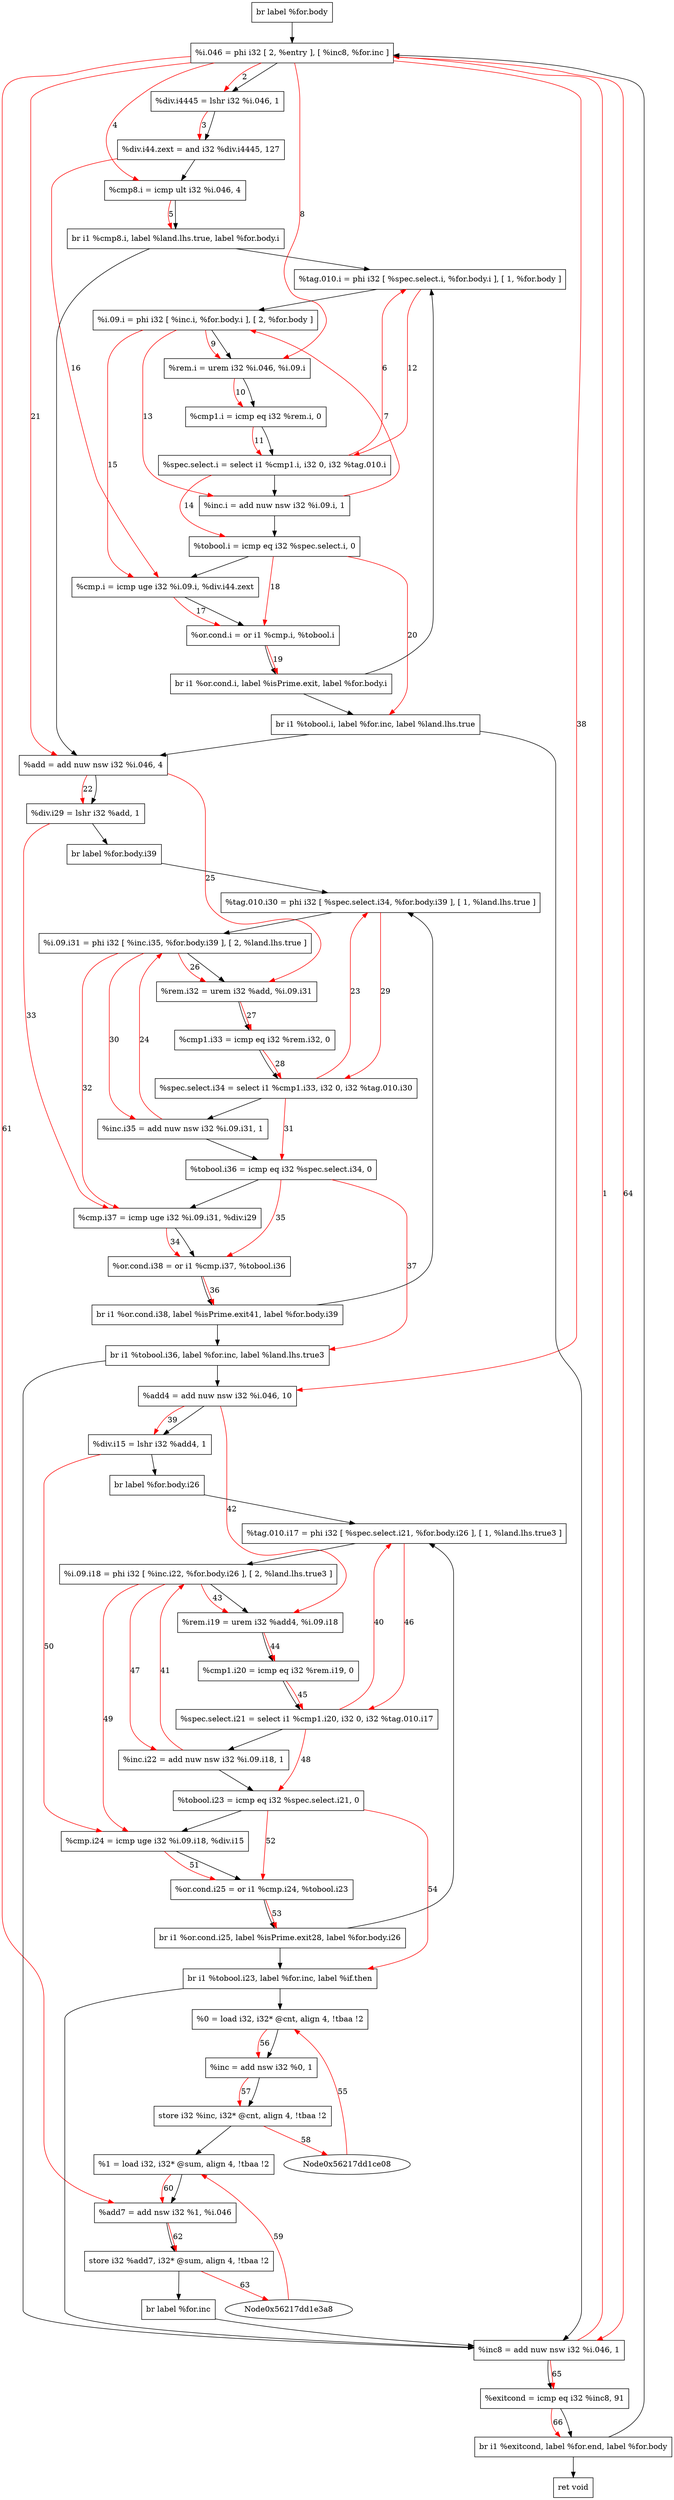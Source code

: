 digraph "CDFG for'func' function" {
	Node0x56217dd1f348[shape=record, label="  br label %for.body"]
	Node0x56217dd1ff58[shape=record, label="  %i.046 = phi i32 [ 2, %entry ], [ %inc8, %for.inc ]"]
	Node0x56217dd20040[shape=record, label="  %div.i4445 = lshr i32 %i.046, 1"]
	Node0x56217dd20110[shape=record, label="  %div.i44.zext = and i32 %div.i4445, 127"]
	Node0x56217dd201b0[shape=record, label="  %cmp8.i = icmp ult i32 %i.046, 4"]
	Node0x56217dcb2468[shape=record, label="  br i1 %cmp8.i, label %land.lhs.true, label %for.body.i"]
	Node0x56217dd20438[shape=record, label="  %tag.010.i = phi i32 [ %spec.select.i, %for.body.i ], [ 1, %for.body ]"]
	Node0x56217dd205b8[shape=record, label="  %i.09.i = phi i32 [ %inc.i, %for.body.i ], [ 2, %for.body ]"]
	Node0x56217dd206a0[shape=record, label="  %rem.i = urem i32 %i.046, %i.09.i"]
	Node0x56217dd20730[shape=record, label="  %cmp1.i = icmp eq i32 %rem.i, 0"]
	Node0x56217dcb2588[shape=record, label="  %spec.select.i = select i1 %cmp1.i, i32 0, i32 %tag.010.i"]
	Node0x56217dd20960[shape=record, label="  %inc.i = add nuw nsw i32 %i.09.i, 1"]
	Node0x56217dd209d0[shape=record, label="  %tobool.i = icmp eq i32 %spec.select.i, 0"]
	Node0x56217dd20a40[shape=record, label="  %cmp.i = icmp uge i32 %i.09.i, %div.i44.zext"]
	Node0x56217dd20ad0[shape=record, label="  %or.cond.i = or i1 %cmp.i, %tobool.i"]
	Node0x56217dd20bd8[shape=record, label="  br i1 %or.cond.i, label %isPrime.exit, label %for.body.i"]
	Node0x56217dd20c68[shape=record, label="  br i1 %tobool.i, label %for.inc, label %land.lhs.true"]
	Node0x56217dd20ce0[shape=record, label="  %add = add nuw nsw i32 %i.046, 4"]
	Node0x56217dd20d70[shape=record, label="  %div.i29 = lshr i32 %add, 1"]
	Node0x56217dd20568[shape=record, label="  br label %for.body.i39"]
	Node0x56217dd20eb8[shape=record, label="  %tag.010.i30 = phi i32 [ %spec.select.i34, %for.body.i39 ], [ 1, %land.lhs.true ]"]
	Node0x56217dd217e8[shape=record, label="  %i.09.i31 = phi i32 [ %inc.i35, %for.body.i39 ], [ 2, %land.lhs.true ]"]
	Node0x56217dd218e0[shape=record, label="  %rem.i32 = urem i32 %add, %i.09.i31"]
	Node0x56217dd21c90[shape=record, label="  %cmp1.i33 = icmp eq i32 %rem.i32, 0"]
	Node0x56217dd21d48[shape=record, label="  %spec.select.i34 = select i1 %cmp1.i33, i32 0, i32 %tag.010.i30"]
	Node0x56217dd21dc0[shape=record, label="  %inc.i35 = add nuw nsw i32 %i.09.i31, 1"]
	Node0x56217dd21e30[shape=record, label="  %tobool.i36 = icmp eq i32 %spec.select.i34, 0"]
	Node0x56217dd21ea0[shape=record, label="  %cmp.i37 = icmp uge i32 %i.09.i31, %div.i29"]
	Node0x56217dd21f30[shape=record, label="  %or.cond.i38 = or i1 %cmp.i37, %tobool.i36"]
	Node0x56217dd22038[shape=record, label="  br i1 %or.cond.i38, label %isPrime.exit41, label %for.body.i39"]
	Node0x56217dd22148[shape=record, label="  br i1 %tobool.i36, label %for.inc, label %land.lhs.true3"]
	Node0x56217dd221f0[shape=record, label="  %add4 = add nuw nsw i32 %i.046, 10"]
	Node0x56217dd22280[shape=record, label="  %div.i15 = lshr i32 %add4, 1"]
	Node0x56217dd202a8[shape=record, label="  br label %for.body.i26"]
	Node0x56217dd223c8[shape=record, label="  %tag.010.i17 = phi i32 [ %spec.select.i21, %for.body.i26 ], [ 1, %land.lhs.true3 ]"]
	Node0x56217dd22548[shape=record, label="  %i.09.i18 = phi i32 [ %inc.i22, %for.body.i26 ], [ 2, %land.lhs.true3 ]"]
	Node0x56217dd22640[shape=record, label="  %rem.i19 = urem i32 %add4, %i.09.i18"]
	Node0x56217dd226d0[shape=record, label="  %cmp1.i20 = icmp eq i32 %rem.i19, 0"]
	Node0x56217dd22788[shape=record, label="  %spec.select.i21 = select i1 %cmp1.i20, i32 0, i32 %tag.010.i17"]
	Node0x56217dd22800[shape=record, label="  %inc.i22 = add nuw nsw i32 %i.09.i18, 1"]
	Node0x56217dd22870[shape=record, label="  %tobool.i23 = icmp eq i32 %spec.select.i21, 0"]
	Node0x56217dd228e0[shape=record, label="  %cmp.i24 = icmp uge i32 %i.09.i18, %div.i15"]
	Node0x56217dd22970[shape=record, label="  %or.cond.i25 = or i1 %cmp.i24, %tobool.i23"]
	Node0x56217dd22a78[shape=record, label="  br i1 %or.cond.i25, label %isPrime.exit28, label %for.body.i26"]
	Node0x56217dd22b78[shape=record, label="  br i1 %tobool.i23, label %for.inc, label %if.then"]
	Node0x56217dd224f8[shape=record, label="  %0 = load i32, i32* @cnt, align 4, !tbaa !2"]
	Node0x56217dd23b50[shape=record, label="  %inc = add nsw i32 %0, 1"]
	Node0x56217dd23be0[shape=record, label="  store i32 %inc, i32* @cnt, align 4, !tbaa !2"]
	Node0x56217dd20388[shape=record, label="  %1 = load i32, i32* @sum, align 4, !tbaa !2"]
	Node0x56217dd24290[shape=record, label="  %add7 = add nsw i32 %1, %i.046"]
	Node0x56217dd24920[shape=record, label="  store i32 %add7, i32* @sum, align 4, !tbaa !2"]
	Node0x56217dd24988[shape=record, label="  br label %for.inc"]
	Node0x56217dd24a00[shape=record, label="  %inc8 = add nuw nsw i32 %i.046, 1"]
	Node0x56217dd24a70[shape=record, label="  %exitcond = icmp eq i32 %inc8, 91"]
	Node0x56217dd24b98[shape=record, label="  br i1 %exitcond, label %for.end, label %for.body"]
	Node0x56217dd24be0[shape=record, label="  ret void"]
	Node0x56217dd1f348 -> Node0x56217dd1ff58
	Node0x56217dd1ff58 -> Node0x56217dd20040
	Node0x56217dd20040 -> Node0x56217dd20110
	Node0x56217dd20110 -> Node0x56217dd201b0
	Node0x56217dd201b0 -> Node0x56217dcb2468
	Node0x56217dcb2468 -> Node0x56217dd20ce0
	Node0x56217dcb2468 -> Node0x56217dd20438
	Node0x56217dd20438 -> Node0x56217dd205b8
	Node0x56217dd205b8 -> Node0x56217dd206a0
	Node0x56217dd206a0 -> Node0x56217dd20730
	Node0x56217dd20730 -> Node0x56217dcb2588
	Node0x56217dcb2588 -> Node0x56217dd20960
	Node0x56217dd20960 -> Node0x56217dd209d0
	Node0x56217dd209d0 -> Node0x56217dd20a40
	Node0x56217dd20a40 -> Node0x56217dd20ad0
	Node0x56217dd20ad0 -> Node0x56217dd20bd8
	Node0x56217dd20bd8 -> Node0x56217dd20c68
	Node0x56217dd20bd8 -> Node0x56217dd20438
	Node0x56217dd20c68 -> Node0x56217dd24a00
	Node0x56217dd20c68 -> Node0x56217dd20ce0
	Node0x56217dd20ce0 -> Node0x56217dd20d70
	Node0x56217dd20d70 -> Node0x56217dd20568
	Node0x56217dd20568 -> Node0x56217dd20eb8
	Node0x56217dd20eb8 -> Node0x56217dd217e8
	Node0x56217dd217e8 -> Node0x56217dd218e0
	Node0x56217dd218e0 -> Node0x56217dd21c90
	Node0x56217dd21c90 -> Node0x56217dd21d48
	Node0x56217dd21d48 -> Node0x56217dd21dc0
	Node0x56217dd21dc0 -> Node0x56217dd21e30
	Node0x56217dd21e30 -> Node0x56217dd21ea0
	Node0x56217dd21ea0 -> Node0x56217dd21f30
	Node0x56217dd21f30 -> Node0x56217dd22038
	Node0x56217dd22038 -> Node0x56217dd22148
	Node0x56217dd22038 -> Node0x56217dd20eb8
	Node0x56217dd22148 -> Node0x56217dd24a00
	Node0x56217dd22148 -> Node0x56217dd221f0
	Node0x56217dd221f0 -> Node0x56217dd22280
	Node0x56217dd22280 -> Node0x56217dd202a8
	Node0x56217dd202a8 -> Node0x56217dd223c8
	Node0x56217dd223c8 -> Node0x56217dd22548
	Node0x56217dd22548 -> Node0x56217dd22640
	Node0x56217dd22640 -> Node0x56217dd226d0
	Node0x56217dd226d0 -> Node0x56217dd22788
	Node0x56217dd22788 -> Node0x56217dd22800
	Node0x56217dd22800 -> Node0x56217dd22870
	Node0x56217dd22870 -> Node0x56217dd228e0
	Node0x56217dd228e0 -> Node0x56217dd22970
	Node0x56217dd22970 -> Node0x56217dd22a78
	Node0x56217dd22a78 -> Node0x56217dd22b78
	Node0x56217dd22a78 -> Node0x56217dd223c8
	Node0x56217dd22b78 -> Node0x56217dd24a00
	Node0x56217dd22b78 -> Node0x56217dd224f8
	Node0x56217dd224f8 -> Node0x56217dd23b50
	Node0x56217dd23b50 -> Node0x56217dd23be0
	Node0x56217dd23be0 -> Node0x56217dd20388
	Node0x56217dd20388 -> Node0x56217dd24290
	Node0x56217dd24290 -> Node0x56217dd24920
	Node0x56217dd24920 -> Node0x56217dd24988
	Node0x56217dd24988 -> Node0x56217dd24a00
	Node0x56217dd24a00 -> Node0x56217dd24a70
	Node0x56217dd24a70 -> Node0x56217dd24b98
	Node0x56217dd24b98 -> Node0x56217dd24be0
	Node0x56217dd24b98 -> Node0x56217dd1ff58
edge [color=red]
	Node0x56217dd24a00 -> Node0x56217dd1ff58[label="1"]
	Node0x56217dd1ff58 -> Node0x56217dd20040[label="2"]
	Node0x56217dd20040 -> Node0x56217dd20110[label="3"]
	Node0x56217dd1ff58 -> Node0x56217dd201b0[label="4"]
	Node0x56217dd201b0 -> Node0x56217dcb2468[label="5"]
	Node0x56217dcb2588 -> Node0x56217dd20438[label="6"]
	Node0x56217dd20960 -> Node0x56217dd205b8[label="7"]
	Node0x56217dd1ff58 -> Node0x56217dd206a0[label="8"]
	Node0x56217dd205b8 -> Node0x56217dd206a0[label="9"]
	Node0x56217dd206a0 -> Node0x56217dd20730[label="10"]
	Node0x56217dd20730 -> Node0x56217dcb2588[label="11"]
	Node0x56217dd20438 -> Node0x56217dcb2588[label="12"]
	Node0x56217dd205b8 -> Node0x56217dd20960[label="13"]
	Node0x56217dcb2588 -> Node0x56217dd209d0[label="14"]
	Node0x56217dd205b8 -> Node0x56217dd20a40[label="15"]
	Node0x56217dd20110 -> Node0x56217dd20a40[label="16"]
	Node0x56217dd20a40 -> Node0x56217dd20ad0[label="17"]
	Node0x56217dd209d0 -> Node0x56217dd20ad0[label="18"]
	Node0x56217dd20ad0 -> Node0x56217dd20bd8[label="19"]
	Node0x56217dd209d0 -> Node0x56217dd20c68[label="20"]
	Node0x56217dd1ff58 -> Node0x56217dd20ce0[label="21"]
	Node0x56217dd20ce0 -> Node0x56217dd20d70[label="22"]
	Node0x56217dd21d48 -> Node0x56217dd20eb8[label="23"]
	Node0x56217dd21dc0 -> Node0x56217dd217e8[label="24"]
	Node0x56217dd20ce0 -> Node0x56217dd218e0[label="25"]
	Node0x56217dd217e8 -> Node0x56217dd218e0[label="26"]
	Node0x56217dd218e0 -> Node0x56217dd21c90[label="27"]
	Node0x56217dd21c90 -> Node0x56217dd21d48[label="28"]
	Node0x56217dd20eb8 -> Node0x56217dd21d48[label="29"]
	Node0x56217dd217e8 -> Node0x56217dd21dc0[label="30"]
	Node0x56217dd21d48 -> Node0x56217dd21e30[label="31"]
	Node0x56217dd217e8 -> Node0x56217dd21ea0[label="32"]
	Node0x56217dd20d70 -> Node0x56217dd21ea0[label="33"]
	Node0x56217dd21ea0 -> Node0x56217dd21f30[label="34"]
	Node0x56217dd21e30 -> Node0x56217dd21f30[label="35"]
	Node0x56217dd21f30 -> Node0x56217dd22038[label="36"]
	Node0x56217dd21e30 -> Node0x56217dd22148[label="37"]
	Node0x56217dd1ff58 -> Node0x56217dd221f0[label="38"]
	Node0x56217dd221f0 -> Node0x56217dd22280[label="39"]
	Node0x56217dd22788 -> Node0x56217dd223c8[label="40"]
	Node0x56217dd22800 -> Node0x56217dd22548[label="41"]
	Node0x56217dd221f0 -> Node0x56217dd22640[label="42"]
	Node0x56217dd22548 -> Node0x56217dd22640[label="43"]
	Node0x56217dd22640 -> Node0x56217dd226d0[label="44"]
	Node0x56217dd226d0 -> Node0x56217dd22788[label="45"]
	Node0x56217dd223c8 -> Node0x56217dd22788[label="46"]
	Node0x56217dd22548 -> Node0x56217dd22800[label="47"]
	Node0x56217dd22788 -> Node0x56217dd22870[label="48"]
	Node0x56217dd22548 -> Node0x56217dd228e0[label="49"]
	Node0x56217dd22280 -> Node0x56217dd228e0[label="50"]
	Node0x56217dd228e0 -> Node0x56217dd22970[label="51"]
	Node0x56217dd22870 -> Node0x56217dd22970[label="52"]
	Node0x56217dd22970 -> Node0x56217dd22a78[label="53"]
	Node0x56217dd22870 -> Node0x56217dd22b78[label="54"]
	Node0x56217dd1ce08 -> Node0x56217dd224f8[label="55"]
	Node0x56217dd224f8 -> Node0x56217dd23b50[label="56"]
	Node0x56217dd23b50 -> Node0x56217dd23be0[label="57"]
	Node0x56217dd23be0 -> Node0x56217dd1ce08[label="58"]
	Node0x56217dd1e3a8 -> Node0x56217dd20388[label="59"]
	Node0x56217dd20388 -> Node0x56217dd24290[label="60"]
	Node0x56217dd1ff58 -> Node0x56217dd24290[label="61"]
	Node0x56217dd24290 -> Node0x56217dd24920[label="62"]
	Node0x56217dd24920 -> Node0x56217dd1e3a8[label="63"]
	Node0x56217dd1ff58 -> Node0x56217dd24a00[label="64"]
	Node0x56217dd24a00 -> Node0x56217dd24a70[label="65"]
	Node0x56217dd24a70 -> Node0x56217dd24b98[label="66"]
}
